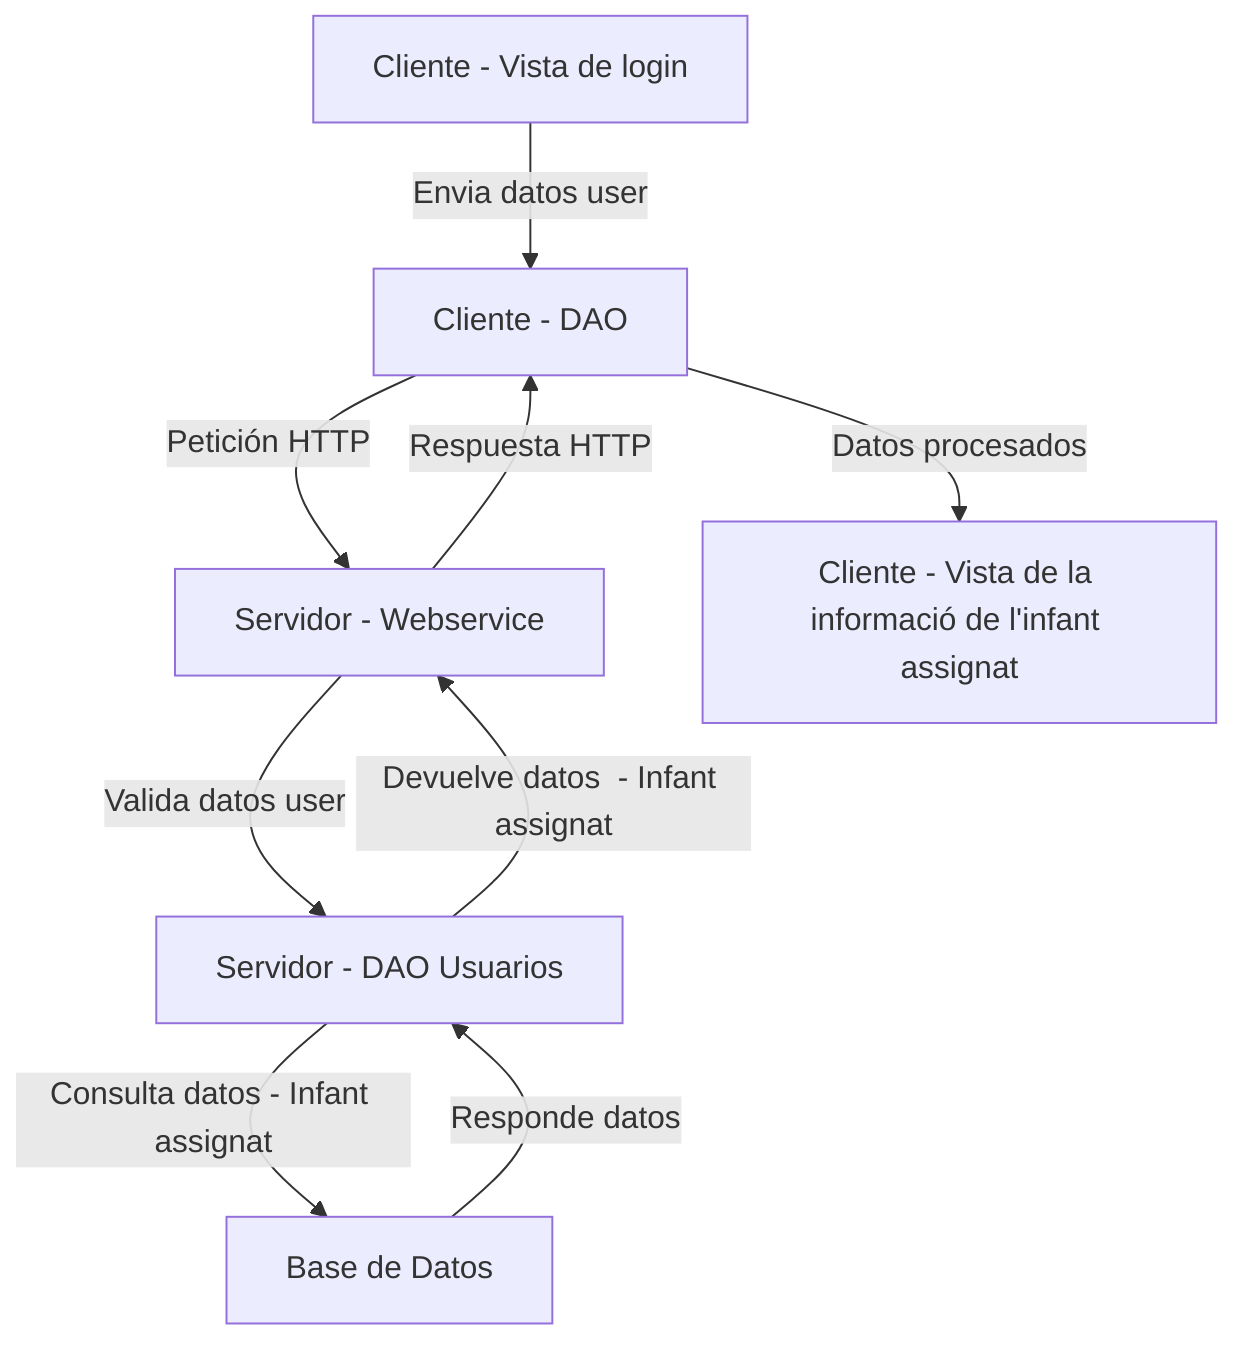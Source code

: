 flowchart TD
    A[Cliente - Vista de login] -->|Envia datos user| B[Cliente - DAO]
    B -->|Petición HTTP| C[Servidor - Webservice]
    C -->|Valida datos user| D[Servidor - DAO Usuarios]
    D -->|Consulta datos - Infant assignat| E[Base de Datos]
    E -->|Responde datos| D
    D -->|Devuelve datos  - Infant assignat| C
    C -->|Respuesta HTTP| B
    B -->|Datos procesados| F[Cliente - Vista de la informació de l'infant assignat]
